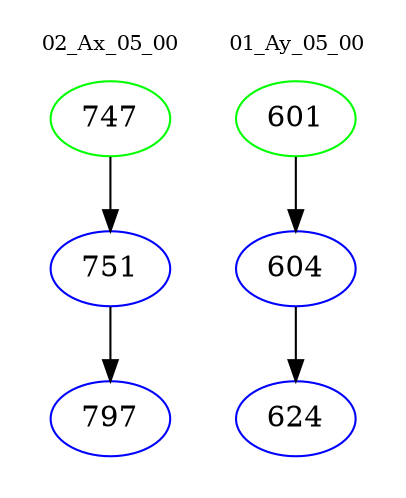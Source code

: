 digraph{
subgraph cluster_0 {
color = white
label = "02_Ax_05_00";
fontsize=10;
T0_747 [label="747", color="green"]
T0_747 -> T0_751 [color="black"]
T0_751 [label="751", color="blue"]
T0_751 -> T0_797 [color="black"]
T0_797 [label="797", color="blue"]
}
subgraph cluster_1 {
color = white
label = "01_Ay_05_00";
fontsize=10;
T1_601 [label="601", color="green"]
T1_601 -> T1_604 [color="black"]
T1_604 [label="604", color="blue"]
T1_604 -> T1_624 [color="black"]
T1_624 [label="624", color="blue"]
}
}
